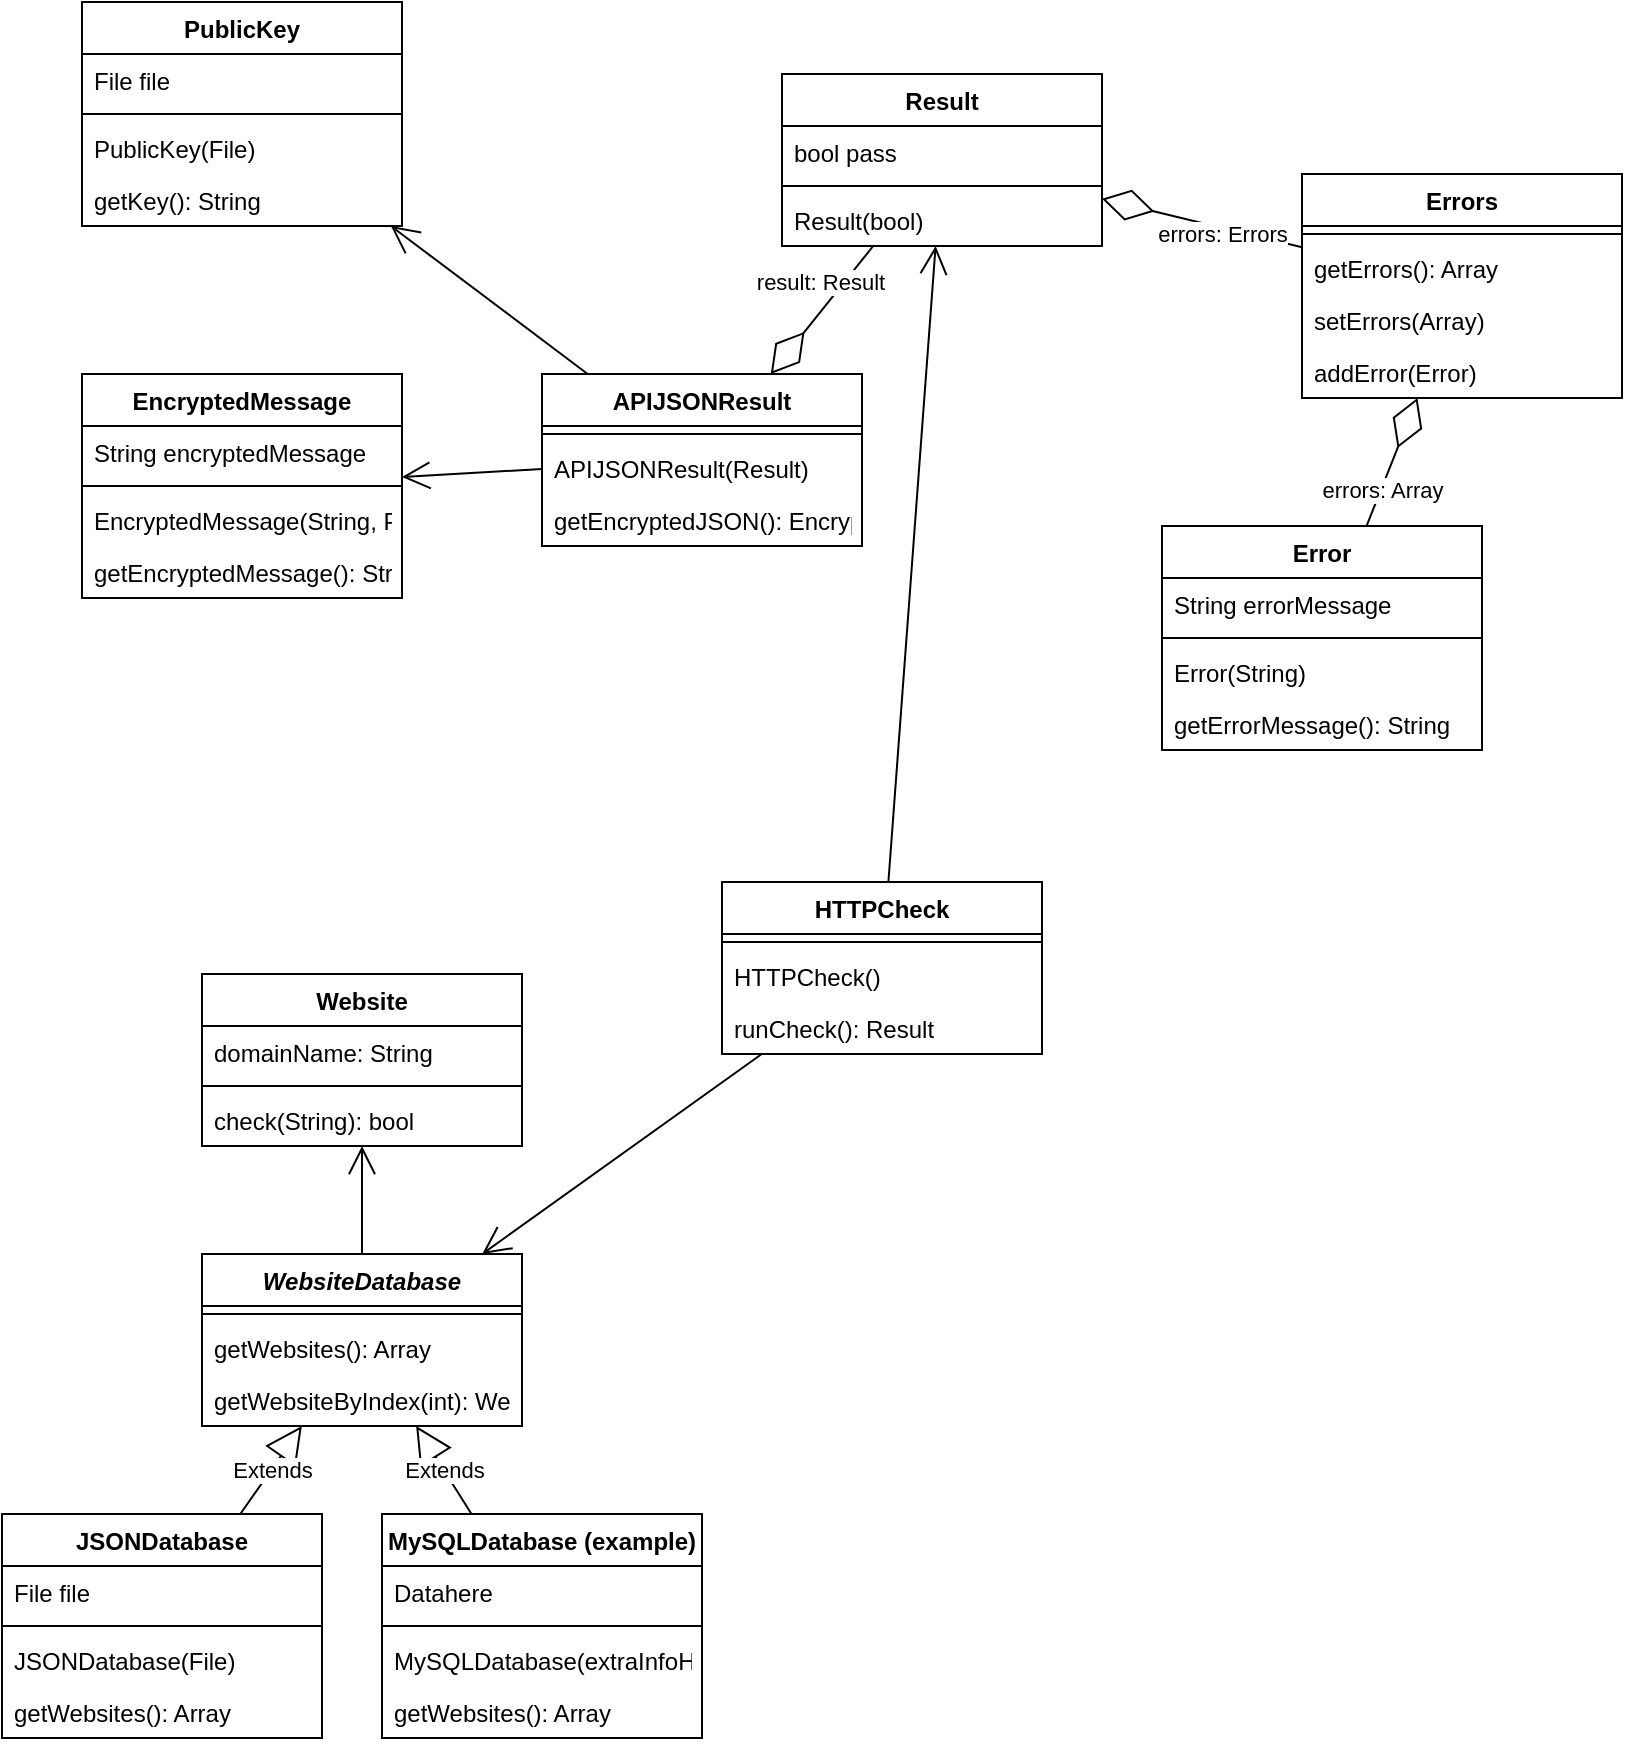 <mxfile version="20.1.1" type="device"><diagram id="jHzkTsY4NzdngYLaFc4j" name="Page-1"><mxGraphModel dx="1381" dy="748" grid="1" gridSize="10" guides="1" tooltips="1" connect="1" arrows="1" fold="1" page="1" pageScale="1" pageWidth="850" pageHeight="1100" math="0" shadow="0"><root><mxCell id="0"/><mxCell id="1" parent="0"/><mxCell id="PVVgsGEieS_gPAEZV3Fu-17" value="Website" style="swimlane;fontStyle=1;align=center;verticalAlign=top;childLayout=stackLayout;horizontal=1;startSize=26;horizontalStack=0;resizeParent=1;resizeParentMax=0;resizeLast=0;collapsible=1;marginBottom=0;" parent="1" vertex="1"><mxGeometry x="140" y="540" width="160" height="86" as="geometry"/></mxCell><mxCell id="PVVgsGEieS_gPAEZV3Fu-18" value="domainName: String" style="text;strokeColor=none;fillColor=none;align=left;verticalAlign=top;spacingLeft=4;spacingRight=4;overflow=hidden;rotatable=0;points=[[0,0.5],[1,0.5]];portConstraint=eastwest;" parent="PVVgsGEieS_gPAEZV3Fu-17" vertex="1"><mxGeometry y="26" width="160" height="26" as="geometry"/></mxCell><mxCell id="PVVgsGEieS_gPAEZV3Fu-19" value="" style="line;strokeWidth=1;fillColor=none;align=left;verticalAlign=middle;spacingTop=-1;spacingLeft=3;spacingRight=3;rotatable=0;labelPosition=right;points=[];portConstraint=eastwest;" parent="PVVgsGEieS_gPAEZV3Fu-17" vertex="1"><mxGeometry y="52" width="160" height="8" as="geometry"/></mxCell><mxCell id="PVVgsGEieS_gPAEZV3Fu-20" value="check(String): bool" style="text;strokeColor=none;fillColor=none;align=left;verticalAlign=top;spacingLeft=4;spacingRight=4;overflow=hidden;rotatable=0;points=[[0,0.5],[1,0.5]];portConstraint=eastwest;" parent="PVVgsGEieS_gPAEZV3Fu-17" vertex="1"><mxGeometry y="60" width="160" height="26" as="geometry"/></mxCell><mxCell id="PVVgsGEieS_gPAEZV3Fu-29" value="EncryptedMessage" style="swimlane;fontStyle=1;align=center;verticalAlign=top;childLayout=stackLayout;horizontal=1;startSize=26;horizontalStack=0;resizeParent=1;resizeParentMax=0;resizeLast=0;collapsible=1;marginBottom=0;" parent="1" vertex="1"><mxGeometry x="80" y="240" width="160" height="112" as="geometry"/></mxCell><mxCell id="PVVgsGEieS_gPAEZV3Fu-30" value="String encryptedMessage" style="text;strokeColor=none;fillColor=none;align=left;verticalAlign=top;spacingLeft=4;spacingRight=4;overflow=hidden;rotatable=0;points=[[0,0.5],[1,0.5]];portConstraint=eastwest;" parent="PVVgsGEieS_gPAEZV3Fu-29" vertex="1"><mxGeometry y="26" width="160" height="26" as="geometry"/></mxCell><mxCell id="PVVgsGEieS_gPAEZV3Fu-31" value="" style="line;strokeWidth=1;fillColor=none;align=left;verticalAlign=middle;spacingTop=-1;spacingLeft=3;spacingRight=3;rotatable=0;labelPosition=right;points=[];portConstraint=eastwest;" parent="PVVgsGEieS_gPAEZV3Fu-29" vertex="1"><mxGeometry y="52" width="160" height="8" as="geometry"/></mxCell><mxCell id="PVVgsGEieS_gPAEZV3Fu-32" value="EncryptedMessage(String, PublicKey)" style="text;strokeColor=none;fillColor=none;align=left;verticalAlign=top;spacingLeft=4;spacingRight=4;overflow=hidden;rotatable=0;points=[[0,0.5],[1,0.5]];portConstraint=eastwest;" parent="PVVgsGEieS_gPAEZV3Fu-29" vertex="1"><mxGeometry y="60" width="160" height="26" as="geometry"/></mxCell><mxCell id="PVVgsGEieS_gPAEZV3Fu-34" value="getEncryptedMessage(): String" style="text;strokeColor=none;fillColor=none;align=left;verticalAlign=top;spacingLeft=4;spacingRight=4;overflow=hidden;rotatable=0;points=[[0,0.5],[1,0.5]];portConstraint=eastwest;" parent="PVVgsGEieS_gPAEZV3Fu-29" vertex="1"><mxGeometry y="86" width="160" height="26" as="geometry"/></mxCell><mxCell id="PVVgsGEieS_gPAEZV3Fu-35" value="WebsiteDatabase" style="swimlane;fontStyle=3;align=center;verticalAlign=top;childLayout=stackLayout;horizontal=1;startSize=26;horizontalStack=0;resizeParent=1;resizeParentMax=0;resizeLast=0;collapsible=1;marginBottom=0;" parent="1" vertex="1"><mxGeometry x="140" y="680" width="160" height="86" as="geometry"/></mxCell><mxCell id="PVVgsGEieS_gPAEZV3Fu-37" value="" style="line;strokeWidth=1;fillColor=none;align=left;verticalAlign=middle;spacingTop=-1;spacingLeft=3;spacingRight=3;rotatable=0;labelPosition=right;points=[];portConstraint=eastwest;" parent="PVVgsGEieS_gPAEZV3Fu-35" vertex="1"><mxGeometry y="26" width="160" height="8" as="geometry"/></mxCell><mxCell id="PVVgsGEieS_gPAEZV3Fu-38" value="getWebsites(): Array" style="text;strokeColor=none;fillColor=none;align=left;verticalAlign=top;spacingLeft=4;spacingRight=4;overflow=hidden;rotatable=0;points=[[0,0.5],[1,0.5]];portConstraint=eastwest;" parent="PVVgsGEieS_gPAEZV3Fu-35" vertex="1"><mxGeometry y="34" width="160" height="26" as="geometry"/></mxCell><mxCell id="PVVgsGEieS_gPAEZV3Fu-57" value="getWebsiteByIndex(int): Website" style="text;strokeColor=none;fillColor=none;align=left;verticalAlign=top;spacingLeft=4;spacingRight=4;overflow=hidden;rotatable=0;points=[[0,0.5],[1,0.5]];portConstraint=eastwest;" parent="PVVgsGEieS_gPAEZV3Fu-35" vertex="1"><mxGeometry y="60" width="160" height="26" as="geometry"/></mxCell><mxCell id="PVVgsGEieS_gPAEZV3Fu-43" value="JSONDatabase" style="swimlane;fontStyle=1;align=center;verticalAlign=top;childLayout=stackLayout;horizontal=1;startSize=26;horizontalStack=0;resizeParent=1;resizeParentMax=0;resizeLast=0;collapsible=1;marginBottom=0;" parent="1" vertex="1"><mxGeometry x="40" y="810" width="160" height="112" as="geometry"/></mxCell><mxCell id="PVVgsGEieS_gPAEZV3Fu-44" value="File file" style="text;strokeColor=none;fillColor=none;align=left;verticalAlign=top;spacingLeft=4;spacingRight=4;overflow=hidden;rotatable=0;points=[[0,0.5],[1,0.5]];portConstraint=eastwest;" parent="PVVgsGEieS_gPAEZV3Fu-43" vertex="1"><mxGeometry y="26" width="160" height="26" as="geometry"/></mxCell><mxCell id="PVVgsGEieS_gPAEZV3Fu-45" value="" style="line;strokeWidth=1;fillColor=none;align=left;verticalAlign=middle;spacingTop=-1;spacingLeft=3;spacingRight=3;rotatable=0;labelPosition=right;points=[];portConstraint=eastwest;" parent="PVVgsGEieS_gPAEZV3Fu-43" vertex="1"><mxGeometry y="52" width="160" height="8" as="geometry"/></mxCell><mxCell id="PVVgsGEieS_gPAEZV3Fu-46" value="JSONDatabase(File)" style="text;strokeColor=none;fillColor=none;align=left;verticalAlign=top;spacingLeft=4;spacingRight=4;overflow=hidden;rotatable=0;points=[[0,0.5],[1,0.5]];portConstraint=eastwest;" parent="PVVgsGEieS_gPAEZV3Fu-43" vertex="1"><mxGeometry y="60" width="160" height="26" as="geometry"/></mxCell><mxCell id="PVVgsGEieS_gPAEZV3Fu-47" value="getWebsites(): Array" style="text;strokeColor=none;fillColor=none;align=left;verticalAlign=top;spacingLeft=4;spacingRight=4;overflow=hidden;rotatable=0;points=[[0,0.5],[1,0.5]];portConstraint=eastwest;" parent="PVVgsGEieS_gPAEZV3Fu-43" vertex="1"><mxGeometry y="86" width="160" height="26" as="geometry"/></mxCell><mxCell id="PVVgsGEieS_gPAEZV3Fu-50" value="Extends" style="endArrow=block;endSize=16;endFill=0;html=1;rounded=0;" parent="1" source="PVVgsGEieS_gPAEZV3Fu-43" target="PVVgsGEieS_gPAEZV3Fu-35" edge="1"><mxGeometry width="160" relative="1" as="geometry"><mxPoint x="30" y="780" as="sourcePoint"/><mxPoint x="190" y="780" as="targetPoint"/></mxGeometry></mxCell><mxCell id="PVVgsGEieS_gPAEZV3Fu-51" value="MySQLDatabase (example)" style="swimlane;fontStyle=1;align=center;verticalAlign=top;childLayout=stackLayout;horizontal=1;startSize=26;horizontalStack=0;resizeParent=1;resizeParentMax=0;resizeLast=0;collapsible=1;marginBottom=0;" parent="1" vertex="1"><mxGeometry x="230" y="810" width="160" height="112" as="geometry"/></mxCell><mxCell id="PVVgsGEieS_gPAEZV3Fu-52" value="Datahere" style="text;strokeColor=none;fillColor=none;align=left;verticalAlign=top;spacingLeft=4;spacingRight=4;overflow=hidden;rotatable=0;points=[[0,0.5],[1,0.5]];portConstraint=eastwest;" parent="PVVgsGEieS_gPAEZV3Fu-51" vertex="1"><mxGeometry y="26" width="160" height="26" as="geometry"/></mxCell><mxCell id="PVVgsGEieS_gPAEZV3Fu-53" value="" style="line;strokeWidth=1;fillColor=none;align=left;verticalAlign=middle;spacingTop=-1;spacingLeft=3;spacingRight=3;rotatable=0;labelPosition=right;points=[];portConstraint=eastwest;" parent="PVVgsGEieS_gPAEZV3Fu-51" vertex="1"><mxGeometry y="52" width="160" height="8" as="geometry"/></mxCell><mxCell id="PVVgsGEieS_gPAEZV3Fu-54" value="MySQLDatabase(extraInfoHere)" style="text;strokeColor=none;fillColor=none;align=left;verticalAlign=top;spacingLeft=4;spacingRight=4;overflow=hidden;rotatable=0;points=[[0,0.5],[1,0.5]];portConstraint=eastwest;" parent="PVVgsGEieS_gPAEZV3Fu-51" vertex="1"><mxGeometry y="60" width="160" height="26" as="geometry"/></mxCell><mxCell id="PVVgsGEieS_gPAEZV3Fu-55" value="getWebsites(): Array" style="text;strokeColor=none;fillColor=none;align=left;verticalAlign=top;spacingLeft=4;spacingRight=4;overflow=hidden;rotatable=0;points=[[0,0.5],[1,0.5]];portConstraint=eastwest;" parent="PVVgsGEieS_gPAEZV3Fu-51" vertex="1"><mxGeometry y="86" width="160" height="26" as="geometry"/></mxCell><mxCell id="PVVgsGEieS_gPAEZV3Fu-56" value="Extends" style="endArrow=block;endSize=16;endFill=0;html=1;rounded=0;" parent="1" source="PVVgsGEieS_gPAEZV3Fu-51" target="PVVgsGEieS_gPAEZV3Fu-35" edge="1"><mxGeometry width="160" relative="1" as="geometry"><mxPoint x="160.361" y="820" as="sourcePoint"/><mxPoint x="203.735" y="740" as="targetPoint"/></mxGeometry></mxCell><mxCell id="PVVgsGEieS_gPAEZV3Fu-58" value="Result" style="swimlane;fontStyle=1;align=center;verticalAlign=top;childLayout=stackLayout;horizontal=1;startSize=26;horizontalStack=0;resizeParent=1;resizeParentMax=0;resizeLast=0;collapsible=1;marginBottom=0;" parent="1" vertex="1"><mxGeometry x="430" y="90" width="160" height="86" as="geometry"/></mxCell><mxCell id="PVVgsGEieS_gPAEZV3Fu-59" value="bool pass" style="text;strokeColor=none;fillColor=none;align=left;verticalAlign=top;spacingLeft=4;spacingRight=4;overflow=hidden;rotatable=0;points=[[0,0.5],[1,0.5]];portConstraint=eastwest;" parent="PVVgsGEieS_gPAEZV3Fu-58" vertex="1"><mxGeometry y="26" width="160" height="26" as="geometry"/></mxCell><mxCell id="PVVgsGEieS_gPAEZV3Fu-60" value="" style="line;strokeWidth=1;fillColor=none;align=left;verticalAlign=middle;spacingTop=-1;spacingLeft=3;spacingRight=3;rotatable=0;labelPosition=right;points=[];portConstraint=eastwest;" parent="PVVgsGEieS_gPAEZV3Fu-58" vertex="1"><mxGeometry y="52" width="160" height="8" as="geometry"/></mxCell><mxCell id="PVVgsGEieS_gPAEZV3Fu-71" value="Result(bool)" style="text;strokeColor=none;fillColor=none;align=left;verticalAlign=top;spacingLeft=4;spacingRight=4;overflow=hidden;rotatable=0;points=[[0,0.5],[1,0.5]];portConstraint=eastwest;" parent="PVVgsGEieS_gPAEZV3Fu-58" vertex="1"><mxGeometry y="60" width="160" height="26" as="geometry"/></mxCell><mxCell id="PVVgsGEieS_gPAEZV3Fu-62" value="Error" style="swimlane;fontStyle=1;align=center;verticalAlign=top;childLayout=stackLayout;horizontal=1;startSize=26;horizontalStack=0;resizeParent=1;resizeParentMax=0;resizeLast=0;collapsible=1;marginBottom=0;" parent="1" vertex="1"><mxGeometry x="620" y="316" width="160" height="112" as="geometry"/></mxCell><mxCell id="PVVgsGEieS_gPAEZV3Fu-63" value="String errorMessage" style="text;strokeColor=none;fillColor=none;align=left;verticalAlign=top;spacingLeft=4;spacingRight=4;overflow=hidden;rotatable=0;points=[[0,0.5],[1,0.5]];portConstraint=eastwest;" parent="PVVgsGEieS_gPAEZV3Fu-62" vertex="1"><mxGeometry y="26" width="160" height="26" as="geometry"/></mxCell><mxCell id="PVVgsGEieS_gPAEZV3Fu-64" value="" style="line;strokeWidth=1;fillColor=none;align=left;verticalAlign=middle;spacingTop=-1;spacingLeft=3;spacingRight=3;rotatable=0;labelPosition=right;points=[];portConstraint=eastwest;" parent="PVVgsGEieS_gPAEZV3Fu-62" vertex="1"><mxGeometry y="52" width="160" height="8" as="geometry"/></mxCell><mxCell id="PVVgsGEieS_gPAEZV3Fu-67" value="Error(String)" style="text;strokeColor=none;fillColor=none;align=left;verticalAlign=top;spacingLeft=4;spacingRight=4;overflow=hidden;rotatable=0;points=[[0,0.5],[1,0.5]];portConstraint=eastwest;" parent="PVVgsGEieS_gPAEZV3Fu-62" vertex="1"><mxGeometry y="60" width="160" height="26" as="geometry"/></mxCell><mxCell id="PVVgsGEieS_gPAEZV3Fu-65" value="getErrorMessage(): String" style="text;strokeColor=none;fillColor=none;align=left;verticalAlign=top;spacingLeft=4;spacingRight=4;overflow=hidden;rotatable=0;points=[[0,0.5],[1,0.5]];portConstraint=eastwest;" parent="PVVgsGEieS_gPAEZV3Fu-62" vertex="1"><mxGeometry y="86" width="160" height="26" as="geometry"/></mxCell><mxCell id="PVVgsGEieS_gPAEZV3Fu-66" value="" style="endArrow=diamondThin;endFill=0;endSize=24;html=1;rounded=0;" parent="1" source="PVVgsGEieS_gPAEZV3Fu-62" target="PVVgsGEieS_gPAEZV3Fu-73" edge="1"><mxGeometry width="160" relative="1" as="geometry"><mxPoint x="550" y="410" as="sourcePoint"/><mxPoint x="710" y="410" as="targetPoint"/></mxGeometry></mxCell><mxCell id="PVVgsGEieS_gPAEZV3Fu-68" value="errors: Array" style="edgeLabel;html=1;align=center;verticalAlign=middle;resizable=0;points=[];" parent="PVVgsGEieS_gPAEZV3Fu-66" vertex="1" connectable="0"><mxGeometry x="-0.439" relative="1" as="geometry"><mxPoint as="offset"/></mxGeometry></mxCell><mxCell id="PVVgsGEieS_gPAEZV3Fu-73" value="Errors" style="swimlane;fontStyle=1;align=center;verticalAlign=top;childLayout=stackLayout;horizontal=1;startSize=26;horizontalStack=0;resizeParent=1;resizeParentMax=0;resizeLast=0;collapsible=1;marginBottom=0;" parent="1" vertex="1"><mxGeometry x="690" y="140" width="160" height="112" as="geometry"/></mxCell><mxCell id="PVVgsGEieS_gPAEZV3Fu-75" value="" style="line;strokeWidth=1;fillColor=none;align=left;verticalAlign=middle;spacingTop=-1;spacingLeft=3;spacingRight=3;rotatable=0;labelPosition=right;points=[];portConstraint=eastwest;" parent="PVVgsGEieS_gPAEZV3Fu-73" vertex="1"><mxGeometry y="26" width="160" height="8" as="geometry"/></mxCell><mxCell id="PVVgsGEieS_gPAEZV3Fu-61" value="getErrors(): Array" style="text;strokeColor=none;fillColor=none;align=left;verticalAlign=top;spacingLeft=4;spacingRight=4;overflow=hidden;rotatable=0;points=[[0,0.5],[1,0.5]];portConstraint=eastwest;" parent="PVVgsGEieS_gPAEZV3Fu-73" vertex="1"><mxGeometry y="34" width="160" height="26" as="geometry"/></mxCell><mxCell id="PVVgsGEieS_gPAEZV3Fu-70" value="setErrors(Array)" style="text;strokeColor=none;fillColor=none;align=left;verticalAlign=top;spacingLeft=4;spacingRight=4;overflow=hidden;rotatable=0;points=[[0,0.5],[1,0.5]];portConstraint=eastwest;" parent="PVVgsGEieS_gPAEZV3Fu-73" vertex="1"><mxGeometry y="60" width="160" height="26" as="geometry"/></mxCell><mxCell id="PVVgsGEieS_gPAEZV3Fu-72" value="addError(Error)" style="text;strokeColor=none;fillColor=none;align=left;verticalAlign=top;spacingLeft=4;spacingRight=4;overflow=hidden;rotatable=0;points=[[0,0.5],[1,0.5]];portConstraint=eastwest;" parent="PVVgsGEieS_gPAEZV3Fu-73" vertex="1"><mxGeometry y="86" width="160" height="26" as="geometry"/></mxCell><mxCell id="PVVgsGEieS_gPAEZV3Fu-77" value="" style="endArrow=diamondThin;endFill=0;endSize=24;html=1;rounded=0;" parent="1" source="PVVgsGEieS_gPAEZV3Fu-73" target="PVVgsGEieS_gPAEZV3Fu-58" edge="1"><mxGeometry width="160" relative="1" as="geometry"><mxPoint x="721.144" y="326" as="sourcePoint"/><mxPoint x="741.443" y="224" as="targetPoint"/></mxGeometry></mxCell><mxCell id="PVVgsGEieS_gPAEZV3Fu-78" value="errors: Errors" style="edgeLabel;html=1;align=center;verticalAlign=middle;resizable=0;points=[];" parent="PVVgsGEieS_gPAEZV3Fu-77" vertex="1" connectable="0"><mxGeometry x="-0.439" relative="1" as="geometry"><mxPoint x="-12" as="offset"/></mxGeometry></mxCell><mxCell id="PVVgsGEieS_gPAEZV3Fu-80" value="APIJSONResult" style="swimlane;fontStyle=1;align=center;verticalAlign=top;childLayout=stackLayout;horizontal=1;startSize=26;horizontalStack=0;resizeParent=1;resizeParentMax=0;resizeLast=0;collapsible=1;marginBottom=0;" parent="1" vertex="1"><mxGeometry x="310" y="240" width="160" height="86" as="geometry"/></mxCell><mxCell id="PVVgsGEieS_gPAEZV3Fu-82" value="" style="line;strokeWidth=1;fillColor=none;align=left;verticalAlign=middle;spacingTop=-1;spacingLeft=3;spacingRight=3;rotatable=0;labelPosition=right;points=[];portConstraint=eastwest;" parent="PVVgsGEieS_gPAEZV3Fu-80" vertex="1"><mxGeometry y="26" width="160" height="8" as="geometry"/></mxCell><mxCell id="PVVgsGEieS_gPAEZV3Fu-83" value="APIJSONResult(Result)" style="text;strokeColor=none;fillColor=none;align=left;verticalAlign=top;spacingLeft=4;spacingRight=4;overflow=hidden;rotatable=0;points=[[0,0.5],[1,0.5]];portConstraint=eastwest;" parent="PVVgsGEieS_gPAEZV3Fu-80" vertex="1"><mxGeometry y="34" width="160" height="26" as="geometry"/></mxCell><mxCell id="PVVgsGEieS_gPAEZV3Fu-101" value="getEncryptedJSON(): EncryptedMessage" style="text;strokeColor=none;fillColor=none;align=left;verticalAlign=top;spacingLeft=4;spacingRight=4;overflow=hidden;rotatable=0;points=[[0,0.5],[1,0.5]];portConstraint=eastwest;" parent="PVVgsGEieS_gPAEZV3Fu-80" vertex="1"><mxGeometry y="60" width="160" height="26" as="geometry"/></mxCell><mxCell id="PVVgsGEieS_gPAEZV3Fu-85" value="" style="endArrow=diamondThin;endFill=0;endSize=24;html=1;rounded=0;" parent="1" source="PVVgsGEieS_gPAEZV3Fu-58" target="PVVgsGEieS_gPAEZV3Fu-80" edge="1"><mxGeometry width="160" relative="1" as="geometry"><mxPoint x="610" y="270" as="sourcePoint"/><mxPoint x="600" y="162.385" as="targetPoint"/></mxGeometry></mxCell><mxCell id="PVVgsGEieS_gPAEZV3Fu-86" value="result: Result" style="edgeLabel;html=1;align=center;verticalAlign=middle;resizable=0;points=[];" parent="PVVgsGEieS_gPAEZV3Fu-85" vertex="1" connectable="0"><mxGeometry x="-0.439" relative="1" as="geometry"><mxPoint x="-12" as="offset"/></mxGeometry></mxCell><mxCell id="PVVgsGEieS_gPAEZV3Fu-92" value="" style="endArrow=open;endFill=1;endSize=12;html=1;rounded=0;" parent="1" source="PVVgsGEieS_gPAEZV3Fu-35" target="PVVgsGEieS_gPAEZV3Fu-17" edge="1"><mxGeometry width="160" relative="1" as="geometry"><mxPoint x="100" y="620" as="sourcePoint"/><mxPoint x="260" y="620" as="targetPoint"/></mxGeometry></mxCell><mxCell id="PVVgsGEieS_gPAEZV3Fu-93" value="HTTPCheck" style="swimlane;fontStyle=1;align=center;verticalAlign=top;childLayout=stackLayout;horizontal=1;startSize=26;horizontalStack=0;resizeParent=1;resizeParentMax=0;resizeLast=0;collapsible=1;marginBottom=0;" parent="1" vertex="1"><mxGeometry x="400" y="494" width="160" height="86" as="geometry"/></mxCell><mxCell id="PVVgsGEieS_gPAEZV3Fu-95" value="" style="line;strokeWidth=1;fillColor=none;align=left;verticalAlign=middle;spacingTop=-1;spacingLeft=3;spacingRight=3;rotatable=0;labelPosition=right;points=[];portConstraint=eastwest;" parent="PVVgsGEieS_gPAEZV3Fu-93" vertex="1"><mxGeometry y="26" width="160" height="8" as="geometry"/></mxCell><mxCell id="PVVgsGEieS_gPAEZV3Fu-96" value="HTTPCheck()" style="text;strokeColor=none;fillColor=none;align=left;verticalAlign=top;spacingLeft=4;spacingRight=4;overflow=hidden;rotatable=0;points=[[0,0.5],[1,0.5]];portConstraint=eastwest;" parent="PVVgsGEieS_gPAEZV3Fu-93" vertex="1"><mxGeometry y="34" width="160" height="26" as="geometry"/></mxCell><mxCell id="PVVgsGEieS_gPAEZV3Fu-97" value="runCheck(): Result" style="text;strokeColor=none;fillColor=none;align=left;verticalAlign=top;spacingLeft=4;spacingRight=4;overflow=hidden;rotatable=0;points=[[0,0.5],[1,0.5]];portConstraint=eastwest;" parent="PVVgsGEieS_gPAEZV3Fu-93" vertex="1"><mxGeometry y="60" width="160" height="26" as="geometry"/></mxCell><mxCell id="PVVgsGEieS_gPAEZV3Fu-98" value="" style="endArrow=open;endFill=1;endSize=12;html=1;rounded=0;" parent="1" source="PVVgsGEieS_gPAEZV3Fu-93" target="PVVgsGEieS_gPAEZV3Fu-35" edge="1"><mxGeometry width="160" relative="1" as="geometry"><mxPoint x="290" y="480" as="sourcePoint"/><mxPoint x="450" y="480" as="targetPoint"/></mxGeometry></mxCell><mxCell id="PVVgsGEieS_gPAEZV3Fu-99" value="" style="endArrow=open;endFill=1;endSize=12;html=1;rounded=0;" parent="1" source="PVVgsGEieS_gPAEZV3Fu-93" target="PVVgsGEieS_gPAEZV3Fu-58" edge="1"><mxGeometry width="160" relative="1" as="geometry"><mxPoint x="460" y="430" as="sourcePoint"/><mxPoint x="570" y="380" as="targetPoint"/></mxGeometry></mxCell><mxCell id="PVVgsGEieS_gPAEZV3Fu-103" value="" style="endArrow=open;endFill=1;endSize=12;html=1;rounded=0;" parent="1" source="PVVgsGEieS_gPAEZV3Fu-80" target="PVVgsGEieS_gPAEZV3Fu-29" edge="1"><mxGeometry width="160" relative="1" as="geometry"><mxPoint x="494.029" y="504" as="sourcePoint"/><mxPoint x="516.906" y="186" as="targetPoint"/></mxGeometry></mxCell><mxCell id="PVVgsGEieS_gPAEZV3Fu-104" value="PublicKey" style="swimlane;fontStyle=1;align=center;verticalAlign=top;childLayout=stackLayout;horizontal=1;startSize=26;horizontalStack=0;resizeParent=1;resizeParentMax=0;resizeLast=0;collapsible=1;marginBottom=0;" parent="1" vertex="1"><mxGeometry x="80" y="54" width="160" height="112" as="geometry"/></mxCell><mxCell id="PVVgsGEieS_gPAEZV3Fu-108" value="File file" style="text;strokeColor=none;fillColor=none;align=left;verticalAlign=top;spacingLeft=4;spacingRight=4;overflow=hidden;rotatable=0;points=[[0,0.5],[1,0.5]];portConstraint=eastwest;" parent="PVVgsGEieS_gPAEZV3Fu-104" vertex="1"><mxGeometry y="26" width="160" height="26" as="geometry"/></mxCell><mxCell id="PVVgsGEieS_gPAEZV3Fu-106" value="" style="line;strokeWidth=1;fillColor=none;align=left;verticalAlign=middle;spacingTop=-1;spacingLeft=3;spacingRight=3;rotatable=0;labelPosition=right;points=[];portConstraint=eastwest;" parent="PVVgsGEieS_gPAEZV3Fu-104" vertex="1"><mxGeometry y="52" width="160" height="8" as="geometry"/></mxCell><mxCell id="PVVgsGEieS_gPAEZV3Fu-107" value="PublicKey(File)" style="text;strokeColor=none;fillColor=none;align=left;verticalAlign=top;spacingLeft=4;spacingRight=4;overflow=hidden;rotatable=0;points=[[0,0.5],[1,0.5]];portConstraint=eastwest;" parent="PVVgsGEieS_gPAEZV3Fu-104" vertex="1"><mxGeometry y="60" width="160" height="26" as="geometry"/></mxCell><mxCell id="exZS9KEr7QHJTZZmslzF-2" value="getKey(): String" style="text;strokeColor=none;fillColor=none;align=left;verticalAlign=top;spacingLeft=4;spacingRight=4;overflow=hidden;rotatable=0;points=[[0,0.5],[1,0.5]];portConstraint=eastwest;" vertex="1" parent="PVVgsGEieS_gPAEZV3Fu-104"><mxGeometry y="86" width="160" height="26" as="geometry"/></mxCell><mxCell id="exZS9KEr7QHJTZZmslzF-1" value="" style="endArrow=open;endFill=1;endSize=12;html=1;rounded=0;" edge="1" parent="1" source="PVVgsGEieS_gPAEZV3Fu-80" target="PVVgsGEieS_gPAEZV3Fu-104"><mxGeometry width="160" relative="1" as="geometry"><mxPoint x="320" y="150.002" as="sourcePoint"/><mxPoint x="250" y="153.958" as="targetPoint"/></mxGeometry></mxCell></root></mxGraphModel></diagram></mxfile>